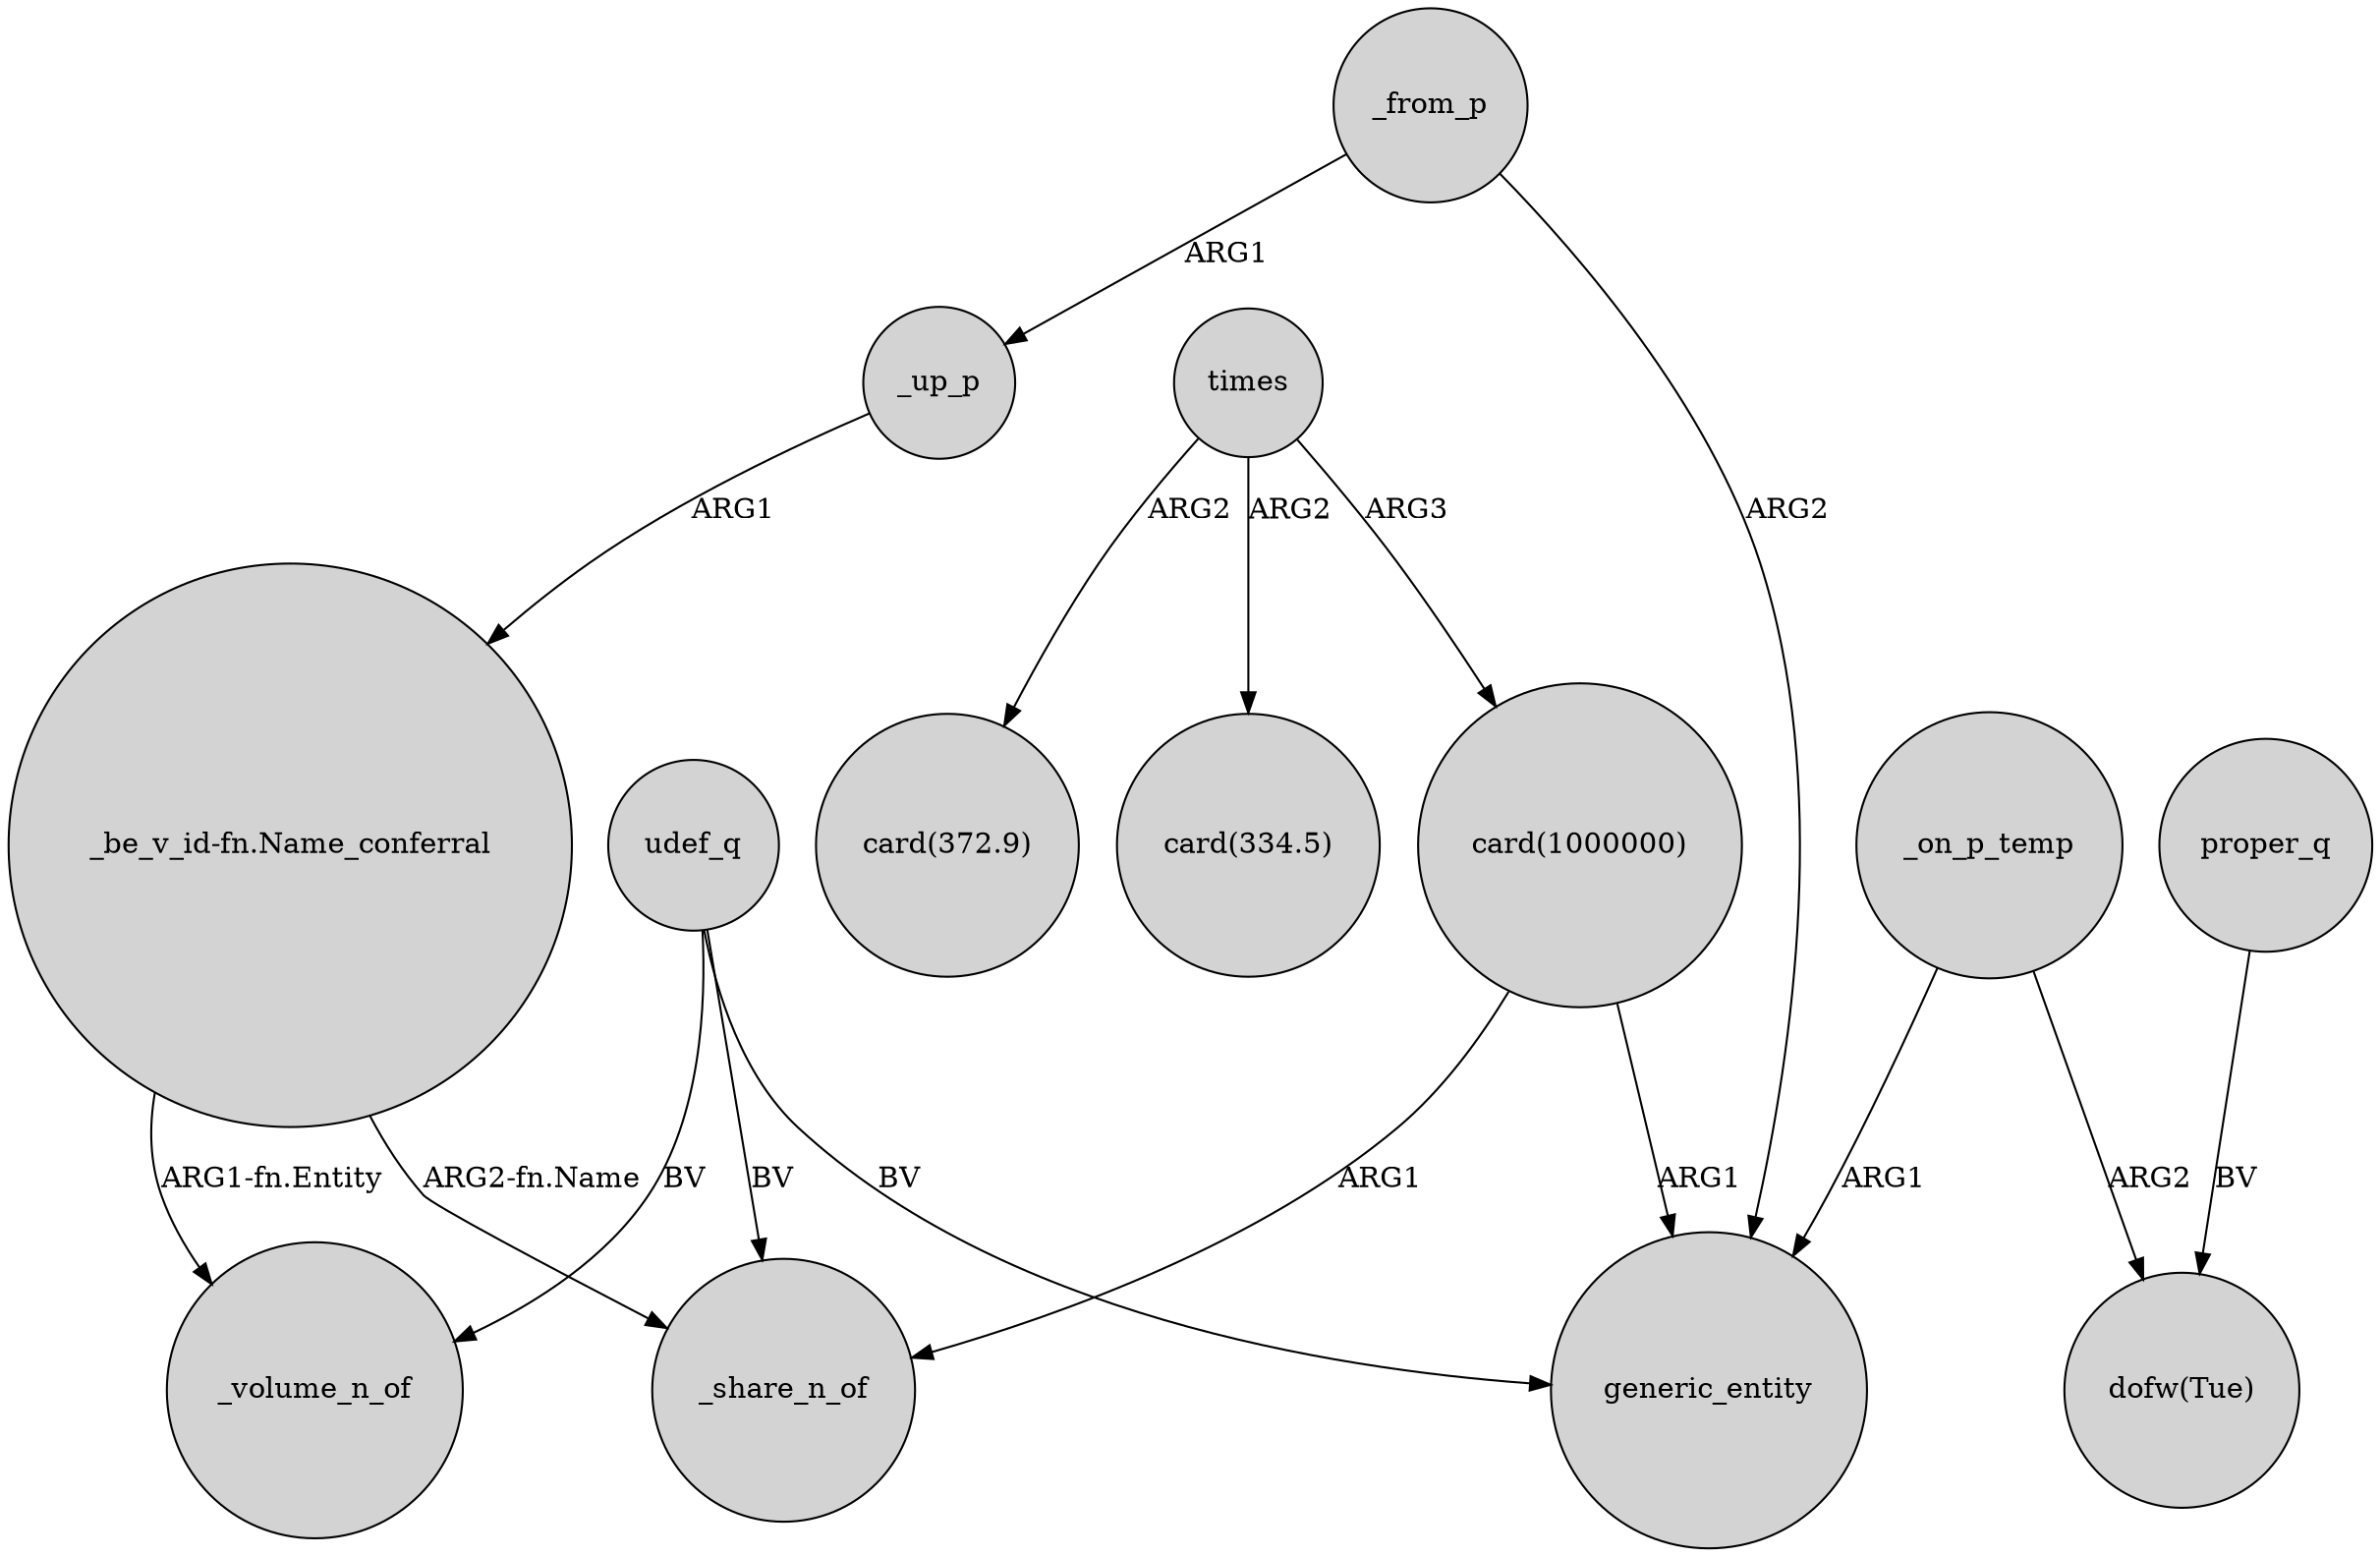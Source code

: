 digraph {
	node [shape=circle style=filled]
	times -> "card(1000000)" [label=ARG3]
	"_be_v_id-fn.Name_conferral" -> _volume_n_of [label="ARG1-fn.Entity"]
	_up_p -> "_be_v_id-fn.Name_conferral" [label=ARG1]
	times -> "card(372.9)" [label=ARG2]
	udef_q -> _share_n_of [label=BV]
	"card(1000000)" -> _share_n_of [label=ARG1]
	_from_p -> _up_p [label=ARG1]
	"_be_v_id-fn.Name_conferral" -> _share_n_of [label="ARG2-fn.Name"]
	udef_q -> _volume_n_of [label=BV]
	_on_p_temp -> generic_entity [label=ARG1]
	udef_q -> generic_entity [label=BV]
	_on_p_temp -> "dofw(Tue)" [label=ARG2]
	times -> "card(334.5)" [label=ARG2]
	_from_p -> generic_entity [label=ARG2]
	"card(1000000)" -> generic_entity [label=ARG1]
	proper_q -> "dofw(Tue)" [label=BV]
}

